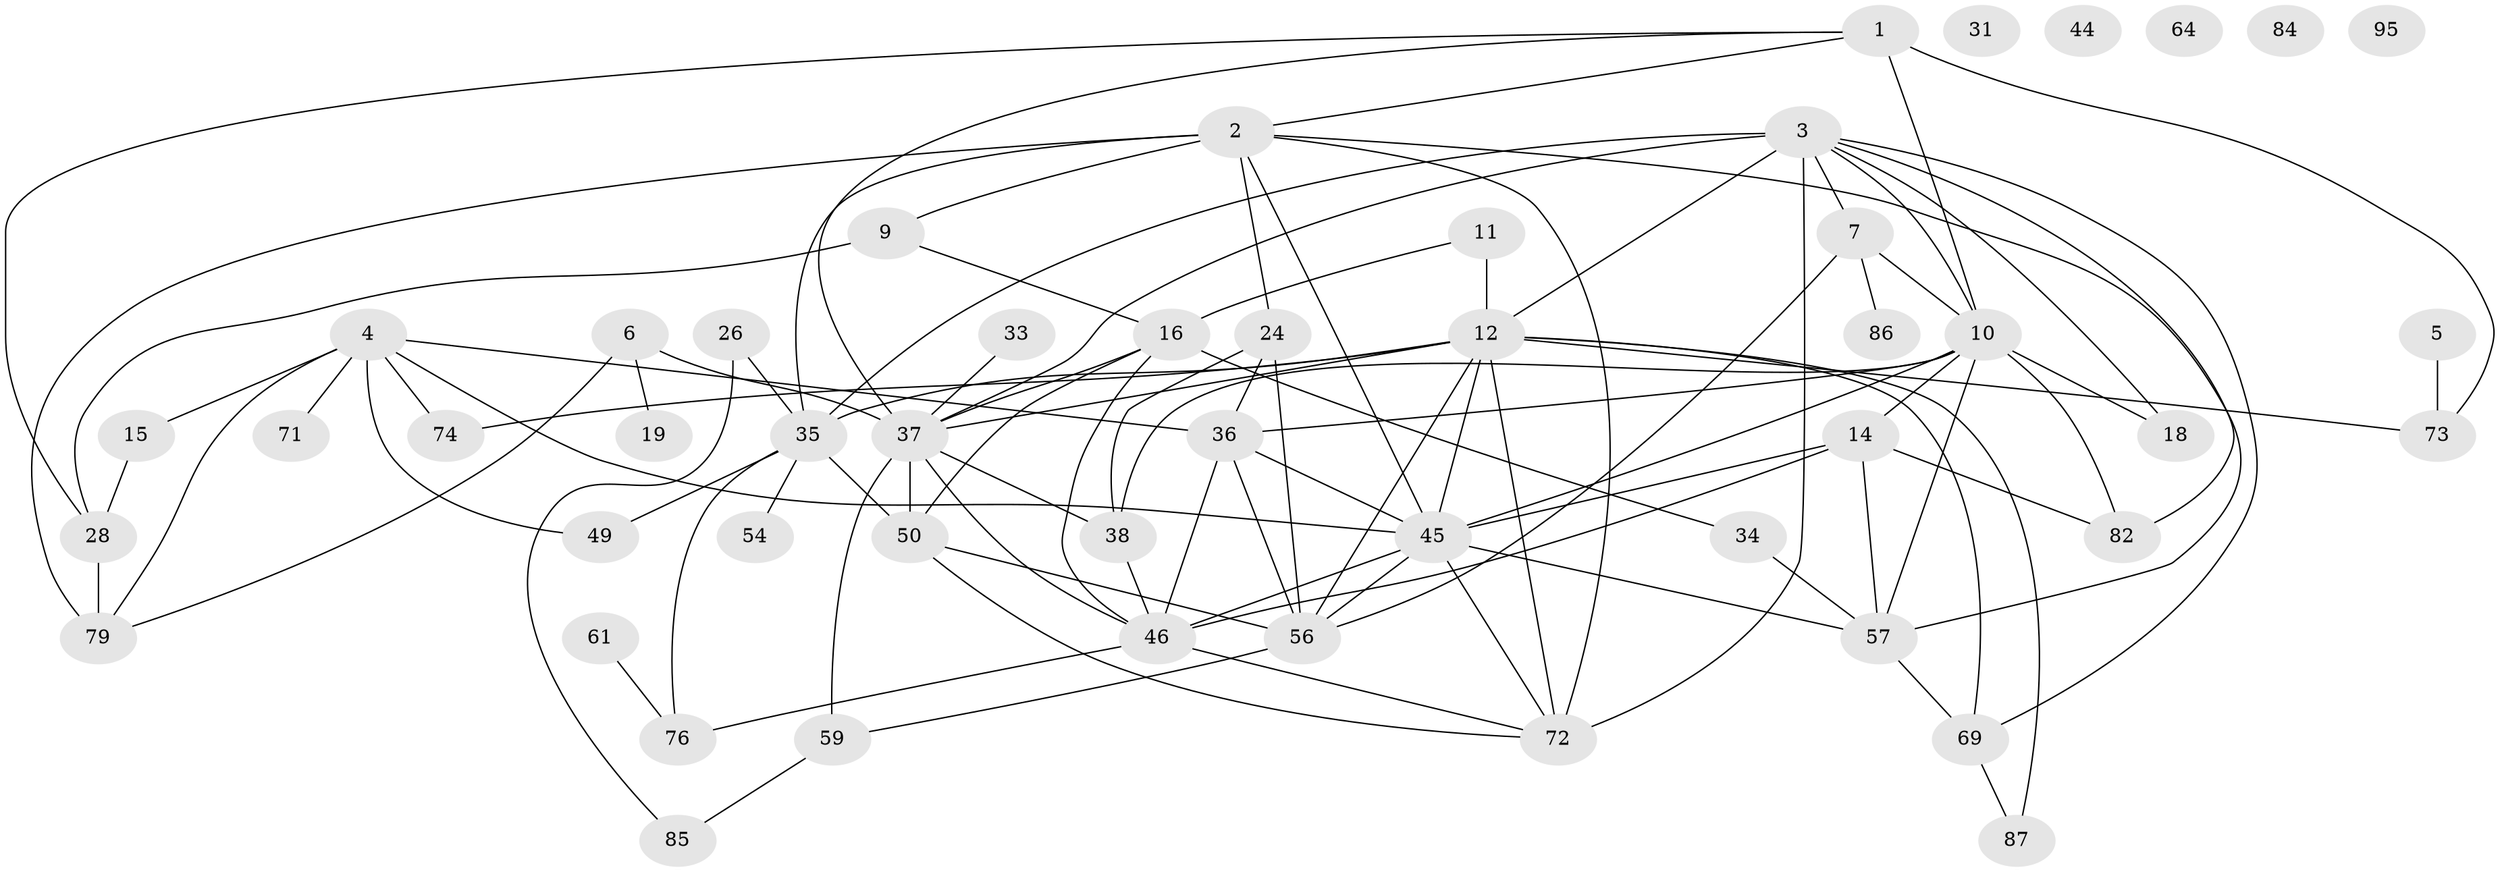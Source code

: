 // original degree distribution, {2: 0.19801980198019803, 3: 0.21782178217821782, 4: 0.24752475247524752, 1: 0.12871287128712872, 5: 0.10891089108910891, 0: 0.04950495049504951, 7: 0.019801980198019802, 6: 0.0297029702970297}
// Generated by graph-tools (version 1.1) at 2025/12/03/09/25 04:12:53]
// undirected, 50 vertices, 97 edges
graph export_dot {
graph [start="1"]
  node [color=gray90,style=filled];
  1 [super="+41"];
  2 [super="+39+58"];
  3 [super="+40+23+29"];
  4 [super="+27"];
  5 [super="+98"];
  6 [super="+77"];
  7 [super="+8"];
  9;
  10 [super="+13+21"];
  11;
  12 [super="+47+32+42"];
  14 [super="+43+52"];
  15 [super="+17+68"];
  16 [super="+60"];
  18 [super="+20"];
  19;
  24 [super="+91"];
  26;
  28 [super="+96+83"];
  31;
  33;
  34;
  35 [super="+80+65"];
  36 [super="+93"];
  37 [super="+55"];
  38 [super="+62"];
  44;
  45 [super="+48"];
  46 [super="+78+94"];
  49;
  50;
  54;
  56 [super="+101"];
  57 [super="+66+88"];
  59;
  61;
  64;
  69 [super="+81"];
  71;
  72 [super="+92"];
  73;
  74;
  76;
  79;
  82;
  84;
  85;
  86;
  87;
  95;
  1 -- 10 [weight=2];
  1 -- 37;
  1 -- 73;
  1 -- 28;
  1 -- 2;
  2 -- 79;
  2 -- 72;
  2 -- 9;
  2 -- 57;
  2 -- 24;
  2 -- 35;
  2 -- 45;
  3 -- 37 [weight=2];
  3 -- 72;
  3 -- 18;
  3 -- 69;
  3 -- 7;
  3 -- 12;
  3 -- 35;
  3 -- 10;
  3 -- 82;
  4 -- 74;
  4 -- 49;
  4 -- 36;
  4 -- 71;
  4 -- 79;
  4 -- 15;
  4 -- 45;
  5 -- 73;
  6 -- 19;
  6 -- 37;
  6 -- 79;
  7 -- 86;
  7 -- 10;
  7 -- 56;
  9 -- 28;
  9 -- 16;
  10 -- 18;
  10 -- 36;
  10 -- 57 [weight=2];
  10 -- 38;
  10 -- 14;
  10 -- 82;
  10 -- 45 [weight=2];
  11 -- 16;
  11 -- 12;
  12 -- 73;
  12 -- 74;
  12 -- 35;
  12 -- 37;
  12 -- 87;
  12 -- 56;
  12 -- 72;
  12 -- 45;
  12 -- 69;
  14 -- 82;
  14 -- 57;
  14 -- 46;
  14 -- 45;
  15 -- 28;
  16 -- 34;
  16 -- 50;
  16 -- 37;
  16 -- 46;
  24 -- 56;
  24 -- 36;
  24 -- 38;
  26 -- 85;
  26 -- 35;
  28 -- 79 [weight=2];
  33 -- 37;
  34 -- 57;
  35 -- 49;
  35 -- 50;
  35 -- 76;
  35 -- 54;
  36 -- 56;
  36 -- 46;
  36 -- 45;
  37 -- 46;
  37 -- 50;
  37 -- 59;
  37 -- 38;
  38 -- 46;
  45 -- 56;
  45 -- 72;
  45 -- 46;
  45 -- 57;
  46 -- 72;
  46 -- 76;
  50 -- 72;
  50 -- 56;
  56 -- 59;
  57 -- 69;
  59 -- 85;
  61 -- 76;
  69 -- 87;
}
